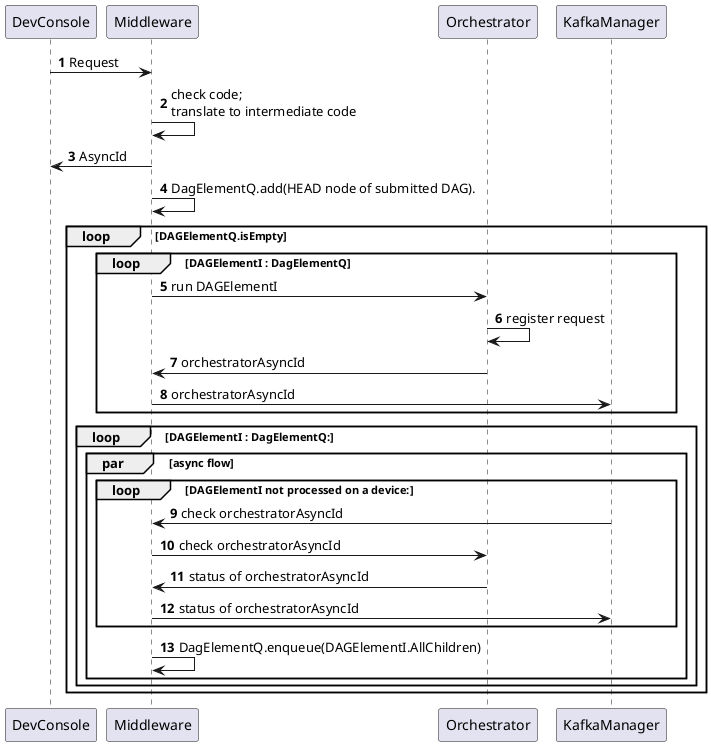 @startuml
'https://plantuml.com/sequence-diagram

autonumber

DevConsole -> Middleware: Request
Middleware -> Middleware: check code;\ntranslate to intermediate code
Middleware -> DevConsole: AsyncId

Middleware -> Middleware: DagElementQ.add(HEAD node of submitted DAG).
loop DAGElementQ.isEmpty
    loop DAGElementI : DagElementQ
        Middleware -> Orchestrator: run DAGElementI
        Orchestrator -> Orchestrator: register request
        Orchestrator -> Middleware: orchestratorAsyncId
        Middleware -> KafkaManager: orchestratorAsyncId
    end

    loop DAGElementI : DagElementQ:
        par async flow
            loop DAGElementI not processed on a device:
                KafkaManager -> Middleware: check orchestratorAsyncId
                Middleware -> Orchestrator: check orchestratorAsyncId
                Orchestrator -> Middleware: status of orchestratorAsyncId
                Middleware -> KafkaManager: status of orchestratorAsyncId
            end
            Middleware -> Middleware: DagElementQ.enqueue(DAGElementI.AllChildren)
        end
    end


end

@enduml